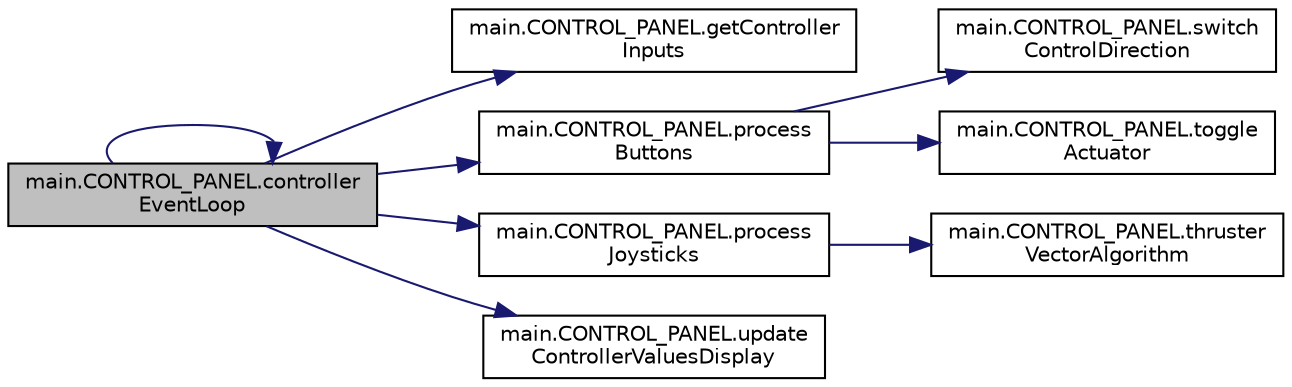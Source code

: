digraph "main.CONTROL_PANEL.controllerEventLoop"
{
 // LATEX_PDF_SIZE
  edge [fontname="Helvetica",fontsize="10",labelfontname="Helvetica",labelfontsize="10"];
  node [fontname="Helvetica",fontsize="10",shape=record];
  rankdir="LR";
  Node1 [label="main.CONTROL_PANEL.controller\lEventLoop",height=0.2,width=0.4,color="black", fillcolor="grey75", style="filled", fontcolor="black",tooltip=" "];
  Node1 -> Node1 [color="midnightblue",fontsize="10",style="solid",fontname="Helvetica"];
  Node1 -> Node2 [color="midnightblue",fontsize="10",style="solid",fontname="Helvetica"];
  Node2 [label="main.CONTROL_PANEL.getController\lInputs",height=0.2,width=0.4,color="black", fillcolor="white", style="filled",URL="$classmain_1_1_c_o_n_t_r_o_l___p_a_n_e_l.html#a58c968711eb56c1c1de57ee58210de94",tooltip=" "];
  Node1 -> Node3 [color="midnightblue",fontsize="10",style="solid",fontname="Helvetica"];
  Node3 [label="main.CONTROL_PANEL.process\lButtons",height=0.2,width=0.4,color="black", fillcolor="white", style="filled",URL="$classmain_1_1_c_o_n_t_r_o_l___p_a_n_e_l.html#ac543ebfd92abbbbcf50a27f25e48ef77",tooltip=" "];
  Node3 -> Node4 [color="midnightblue",fontsize="10",style="solid",fontname="Helvetica"];
  Node4 [label="main.CONTROL_PANEL.switch\lControlDirection",height=0.2,width=0.4,color="black", fillcolor="white", style="filled",URL="$classmain_1_1_c_o_n_t_r_o_l___p_a_n_e_l.html#a913dbccde53830bd855254a3d3b2339e",tooltip=" "];
  Node3 -> Node5 [color="midnightblue",fontsize="10",style="solid",fontname="Helvetica"];
  Node5 [label="main.CONTROL_PANEL.toggle\lActuator",height=0.2,width=0.4,color="black", fillcolor="white", style="filled",URL="$classmain_1_1_c_o_n_t_r_o_l___p_a_n_e_l.html#aa0f6871aeb0d42e79a52dd9b1378c8ac",tooltip=" "];
  Node1 -> Node6 [color="midnightblue",fontsize="10",style="solid",fontname="Helvetica"];
  Node6 [label="main.CONTROL_PANEL.process\lJoysticks",height=0.2,width=0.4,color="black", fillcolor="white", style="filled",URL="$classmain_1_1_c_o_n_t_r_o_l___p_a_n_e_l.html#aeb2e3f837c68ab700e88ba437dfa69ee",tooltip=" "];
  Node6 -> Node7 [color="midnightblue",fontsize="10",style="solid",fontname="Helvetica"];
  Node7 [label="main.CONTROL_PANEL.thruster\lVectorAlgorithm",height=0.2,width=0.4,color="black", fillcolor="white", style="filled",URL="$classmain_1_1_c_o_n_t_r_o_l___p_a_n_e_l.html#a011dd14f8db54987af4d025afbfdcdbc",tooltip=" "];
  Node1 -> Node8 [color="midnightblue",fontsize="10",style="solid",fontname="Helvetica"];
  Node8 [label="main.CONTROL_PANEL.update\lControllerValuesDisplay",height=0.2,width=0.4,color="black", fillcolor="white", style="filled",URL="$classmain_1_1_c_o_n_t_r_o_l___p_a_n_e_l.html#ae33ba42e85954cb8f8b8cd12b41e5543",tooltip=" "];
}
